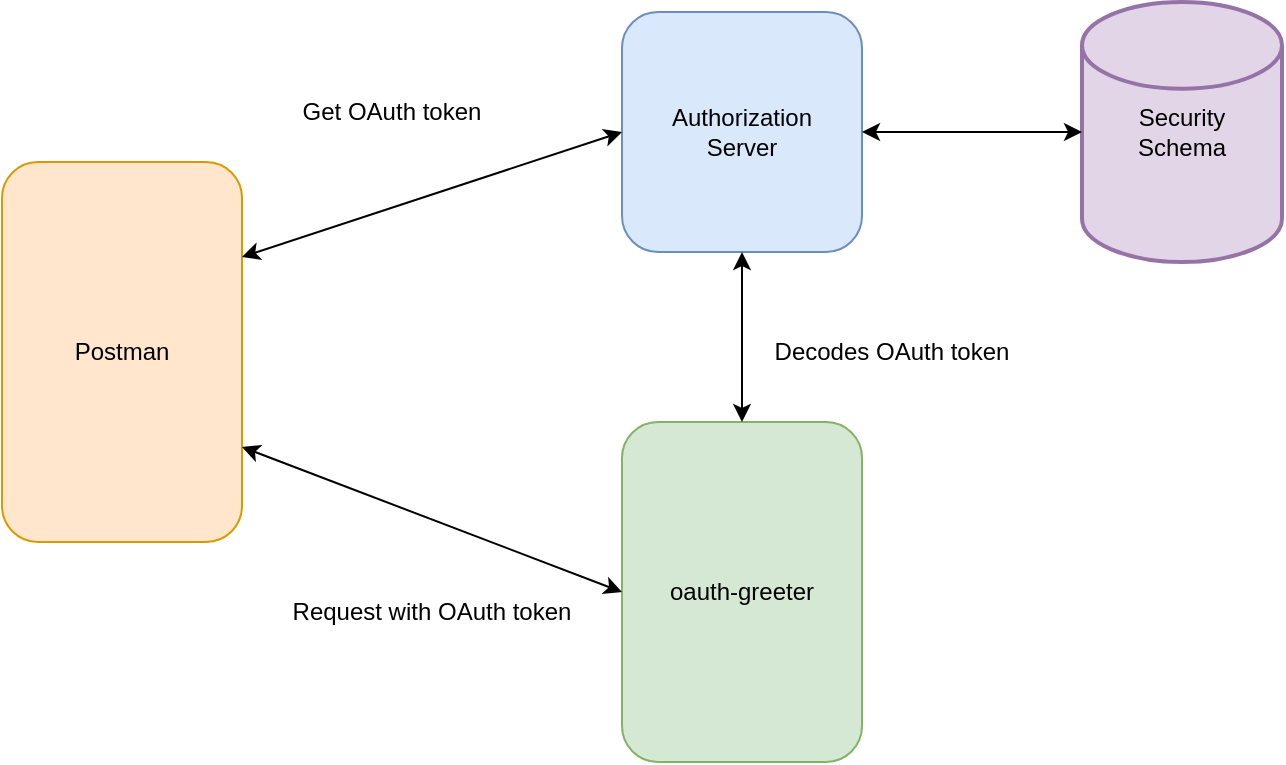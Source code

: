 <mxfile version="10.8.9" type="device"><diagram id="EPJf52syk0z_oR1WsS23" name="Page-1"><mxGraphModel dx="1118" dy="726" grid="1" gridSize="10" guides="1" tooltips="1" connect="1" arrows="1" fold="1" page="1" pageScale="1" pageWidth="850" pageHeight="1100" math="0" shadow="0"><root><mxCell id="0"/><mxCell id="1" parent="0"/><mxCell id="sZl8Q4kNv3vgJviqQTQB-1" value="Authorization&lt;br&gt;Server&lt;br&gt;" style="rounded=1;whiteSpace=wrap;html=1;fillColor=#dae8fc;strokeColor=#6c8ebf;" vertex="1" parent="1"><mxGeometry x="430" y="85" width="120" height="120" as="geometry"/></mxCell><mxCell id="sZl8Q4kNv3vgJviqQTQB-2" value="Security&lt;br&gt;Schema&lt;br&gt;" style="strokeWidth=2;html=1;shape=mxgraph.flowchart.database;whiteSpace=wrap;fillColor=#e1d5e7;strokeColor=#9673a6;" vertex="1" parent="1"><mxGeometry x="660" y="80" width="100" height="130" as="geometry"/></mxCell><mxCell id="sZl8Q4kNv3vgJviqQTQB-3" value="oauth-greeter" style="rounded=1;whiteSpace=wrap;html=1;fillColor=#d5e8d4;strokeColor=#82b366;" vertex="1" parent="1"><mxGeometry x="430" y="290" width="120" height="170" as="geometry"/></mxCell><mxCell id="sZl8Q4kNv3vgJviqQTQB-5" value="Postman" style="rounded=1;whiteSpace=wrap;html=1;fillColor=#ffe6cc;strokeColor=#d79b00;" vertex="1" parent="1"><mxGeometry x="120" y="160" width="120" height="190" as="geometry"/></mxCell><mxCell id="sZl8Q4kNv3vgJviqQTQB-6" value="" style="endArrow=classic;startArrow=classic;html=1;entryX=0;entryY=0.5;entryDx=0;entryDy=0;entryPerimeter=0;exitX=1;exitY=0.5;exitDx=0;exitDy=0;" edge="1" parent="1" source="sZl8Q4kNv3vgJviqQTQB-1" target="sZl8Q4kNv3vgJviqQTQB-2"><mxGeometry width="50" height="50" relative="1" as="geometry"><mxPoint x="200" y="590" as="sourcePoint"/><mxPoint x="250" y="540" as="targetPoint"/></mxGeometry></mxCell><mxCell id="sZl8Q4kNv3vgJviqQTQB-7" value="" style="endArrow=classic;startArrow=classic;html=1;entryX=0;entryY=0.5;entryDx=0;entryDy=0;exitX=1;exitY=0.25;exitDx=0;exitDy=0;" edge="1" parent="1" source="sZl8Q4kNv3vgJviqQTQB-5" target="sZl8Q4kNv3vgJviqQTQB-1"><mxGeometry width="50" height="50" relative="1" as="geometry"><mxPoint x="120" y="530" as="sourcePoint"/><mxPoint x="170" y="480" as="targetPoint"/></mxGeometry></mxCell><mxCell id="sZl8Q4kNv3vgJviqQTQB-8" value="Get OAuth token" style="text;html=1;strokeColor=none;fillColor=none;align=center;verticalAlign=middle;whiteSpace=wrap;rounded=0;" vertex="1" parent="1"><mxGeometry x="260" y="125" width="110" height="20" as="geometry"/></mxCell><mxCell id="sZl8Q4kNv3vgJviqQTQB-9" value="" style="endArrow=classic;startArrow=classic;html=1;entryX=0;entryY=0.5;entryDx=0;entryDy=0;exitX=1;exitY=0.75;exitDx=0;exitDy=0;" edge="1" parent="1" source="sZl8Q4kNv3vgJviqQTQB-5" target="sZl8Q4kNv3vgJviqQTQB-3"><mxGeometry width="50" height="50" relative="1" as="geometry"><mxPoint x="120" y="530" as="sourcePoint"/><mxPoint x="170" y="480" as="targetPoint"/></mxGeometry></mxCell><mxCell id="sZl8Q4kNv3vgJviqQTQB-10" value="Request with OAuth token" style="text;html=1;strokeColor=none;fillColor=none;align=center;verticalAlign=middle;whiteSpace=wrap;rounded=0;" vertex="1" parent="1"><mxGeometry x="260" y="375" width="150" height="20" as="geometry"/></mxCell><mxCell id="sZl8Q4kNv3vgJviqQTQB-11" value="" style="endArrow=classic;startArrow=classic;html=1;entryX=0.5;entryY=1;entryDx=0;entryDy=0;exitX=0.5;exitY=0;exitDx=0;exitDy=0;" edge="1" parent="1" source="sZl8Q4kNv3vgJviqQTQB-3" target="sZl8Q4kNv3vgJviqQTQB-1"><mxGeometry width="50" height="50" relative="1" as="geometry"><mxPoint x="120" y="530" as="sourcePoint"/><mxPoint x="170" y="480" as="targetPoint"/></mxGeometry></mxCell><mxCell id="sZl8Q4kNv3vgJviqQTQB-12" value="Decodes OAuth token" style="text;html=1;strokeColor=none;fillColor=none;align=center;verticalAlign=middle;whiteSpace=wrap;rounded=0;" vertex="1" parent="1"><mxGeometry x="500" y="245" width="130" height="20" as="geometry"/></mxCell></root></mxGraphModel></diagram></mxfile>